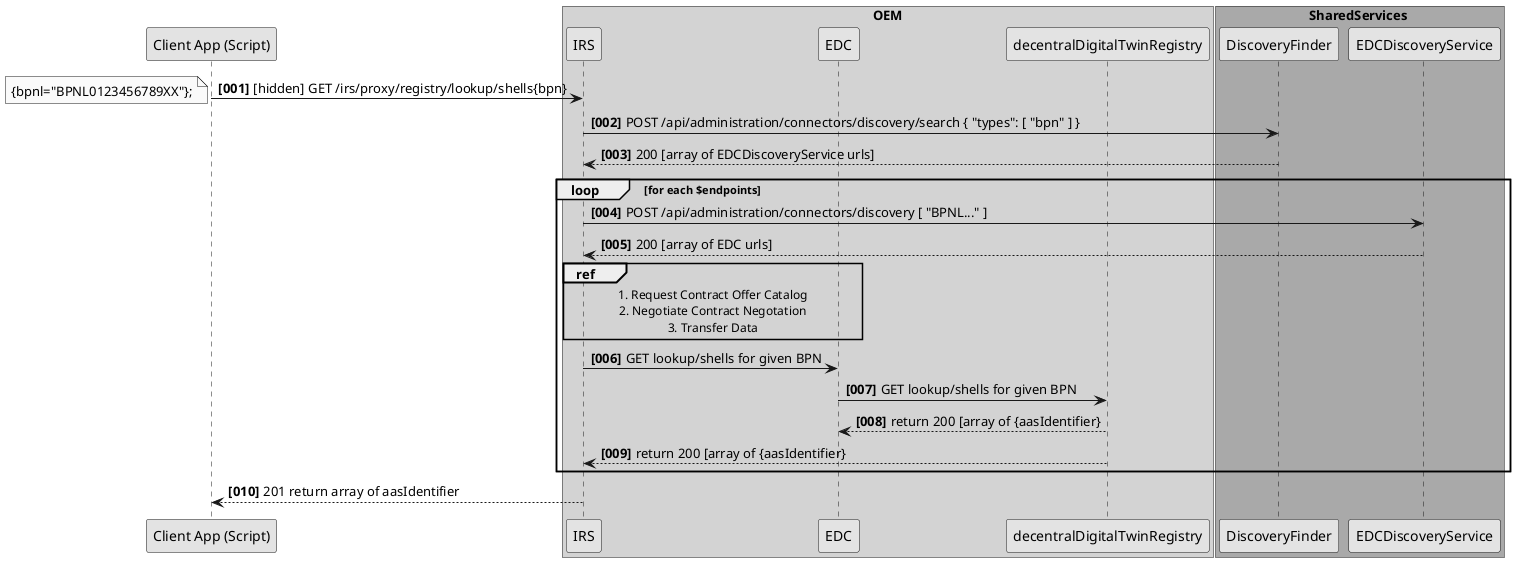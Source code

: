 @startuml
skinparam monochrome true
skinparam shadowing false
skinparam defaultFontName "Architects daughter"

autonumber "<b>[000]"

participant "Client App (Script)" as Client

box "OEM" #LightGrey
    participant IRS as IRS
    participant EDC as EDC
    participant decentralDigitalTwinRegistry as dDTR
end box


box SharedServices #DarkGrey
    participant DiscoveryFinder as DiscoveryFinder
    participant EDCDiscoveryService as EDCDiscoveryService
end box

    Client -> IRS : [hidden] GET /irs/proxy/registry/lookup/shells{bpn}
    note left
        {bpnl="BPNL0123456789XX"};
    end note
    IRS -> DiscoveryFinder : POST /api/administration/connectors/discovery/search { "types": [ "bpn" ] }
    IRS <-- DiscoveryFinder: 200 [array of EDCDiscoveryService urls]
    loop for each $endpoints
        IRS -> EDCDiscoveryService : POST /api/administration/connectors/discovery [ "BPNL..." ]
        IRS <-- EDCDiscoveryService : 200 [array of EDC urls]
        ref over IRS, EDC
            1. Request Contract Offer Catalog
            2. Negotiate Contract Negotation
            3. Transfer Data
        end ref
        IRS -> EDC : GET lookup/shells for given BPN
        EDC -> dDTR: GET lookup/shells for given BPN
        EDC <-- dDTR: return 200 [array of {aasIdentifier}
        IRS <-- dDTR: return 200 [array of {aasIdentifier}

    end
     Client <-- IRS : 201 return array of aasIdentifier

@enduml